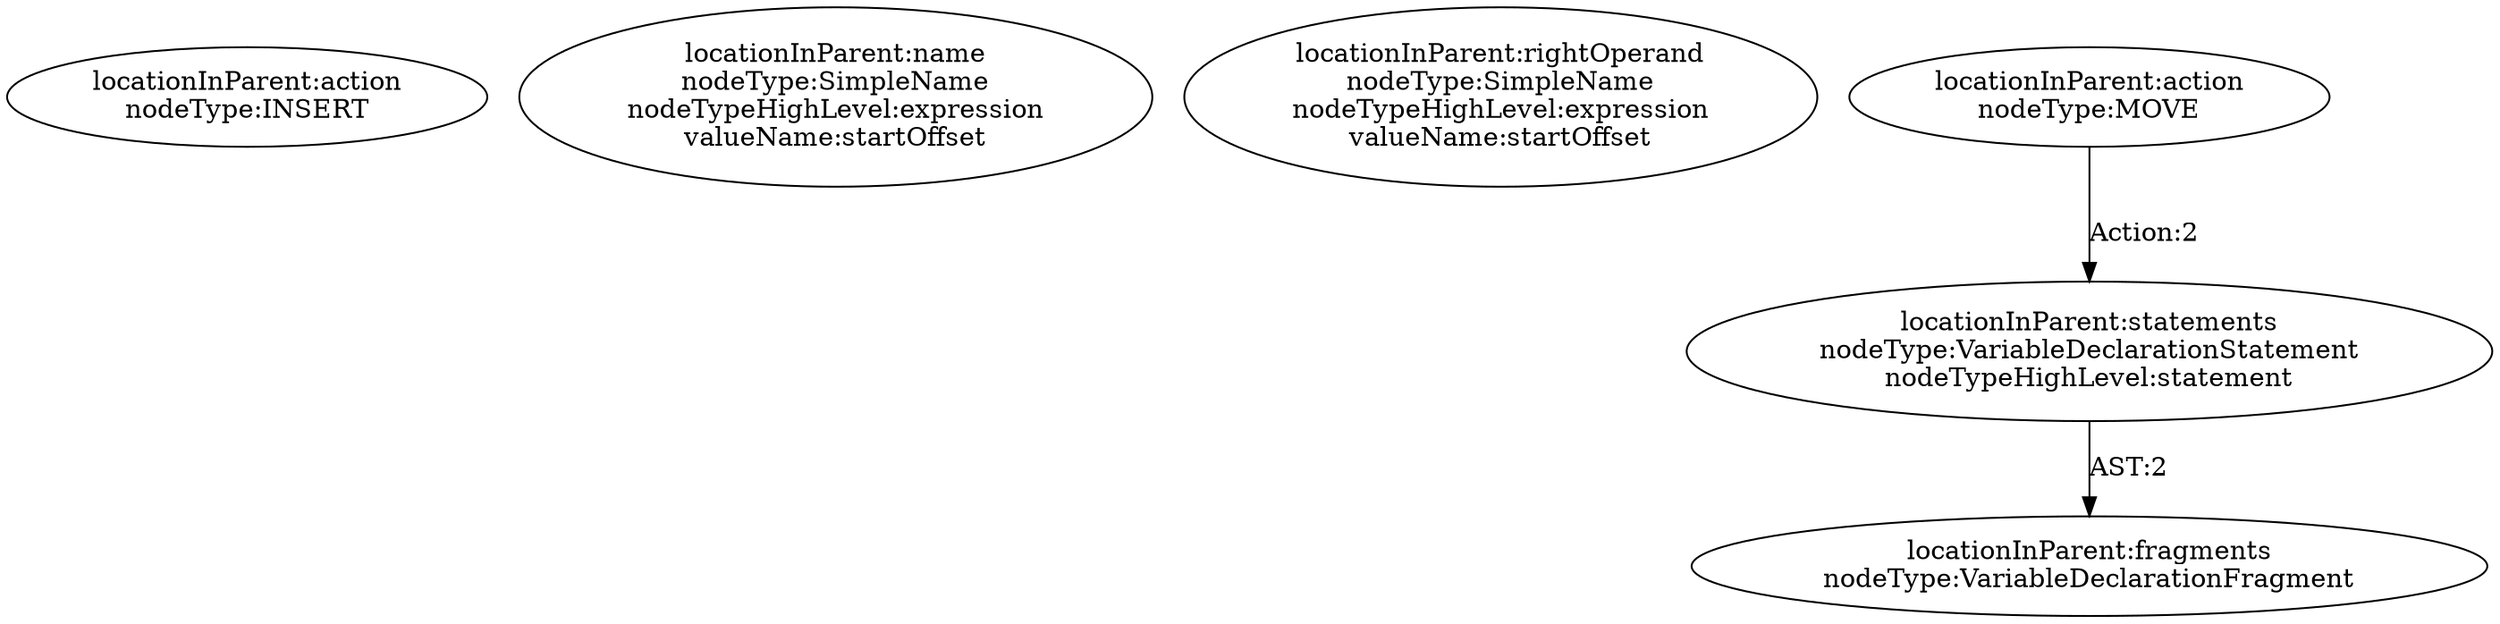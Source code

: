 digraph "Pattern" {
0 [label="locationInParent:action\nnodeType:INSERT" shape=ellipse]
1 [label="locationInParent:name\nnodeType:SimpleName\nnodeTypeHighLevel:expression\nvalueName:startOffset" shape=ellipse]
2 [label="locationInParent:rightOperand\nnodeType:SimpleName\nnodeTypeHighLevel:expression\nvalueName:startOffset" shape=ellipse]
3 [label="locationInParent:statements\nnodeType:VariableDeclarationStatement\nnodeTypeHighLevel:statement" shape=ellipse]
4 [label="locationInParent:action\nnodeType:MOVE" shape=ellipse]
5 [label="locationInParent:fragments\nnodeType:VariableDeclarationFragment" shape=ellipse]
3 -> 5 [label="AST:2"];
4 -> 3 [label="Action:2"];
}